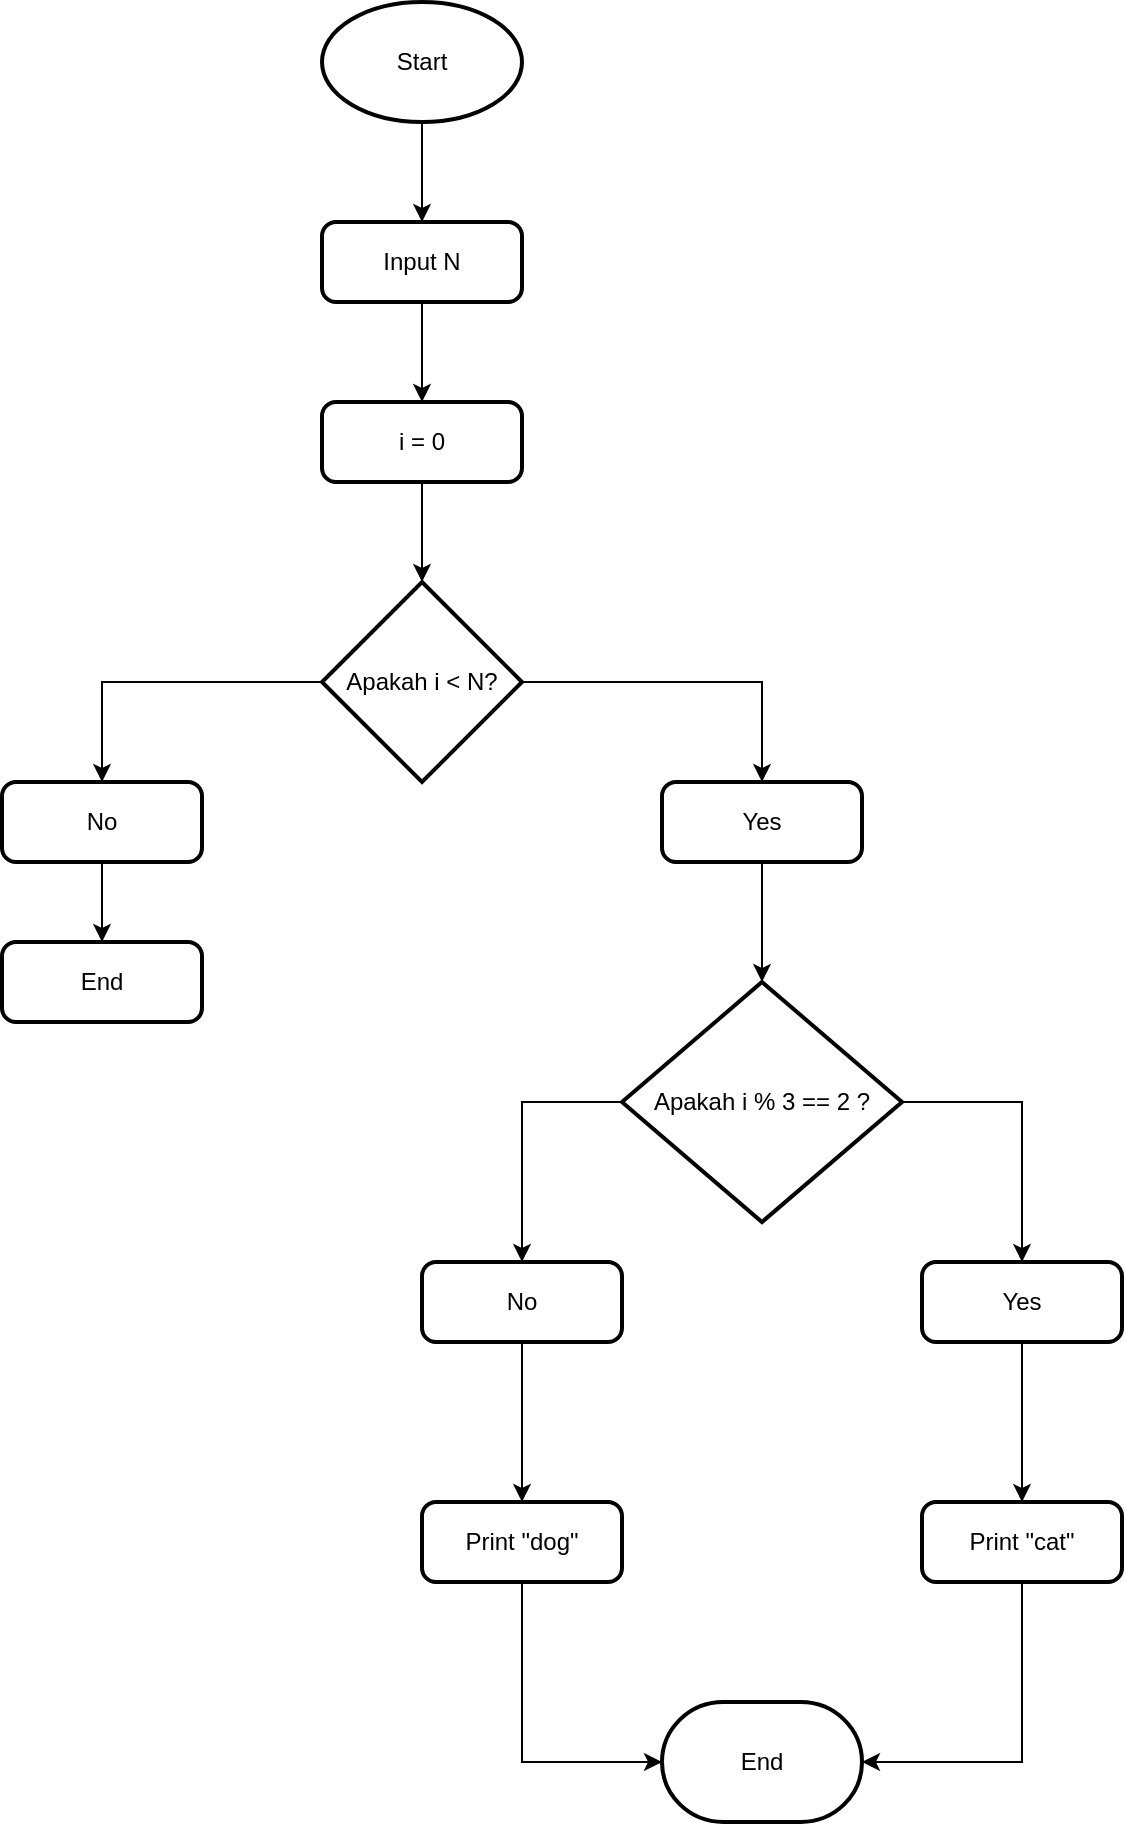 <mxfile version="24.7.17">
  <diagram name="Page-1" id="fkdTdfTSfqe04--LZOhh">
    <mxGraphModel dx="863" dy="505" grid="1" gridSize="10" guides="1" tooltips="1" connect="1" arrows="1" fold="1" page="1" pageScale="1" pageWidth="850" pageHeight="1100" math="0" shadow="0">
      <root>
        <mxCell id="0" />
        <mxCell id="1" parent="0" />
        <mxCell id="vECCvjNEFOKyDlT5g4xr-5" style="edgeStyle=orthogonalEdgeStyle;rounded=0;orthogonalLoop=1;jettySize=auto;html=1;exitX=0.5;exitY=1;exitDx=0;exitDy=0;exitPerimeter=0;entryX=0.5;entryY=0;entryDx=0;entryDy=0;" edge="1" parent="1" source="vECCvjNEFOKyDlT5g4xr-3" target="vECCvjNEFOKyDlT5g4xr-4">
          <mxGeometry relative="1" as="geometry" />
        </mxCell>
        <mxCell id="vECCvjNEFOKyDlT5g4xr-3" value="Start" style="strokeWidth=2;html=1;shape=mxgraph.flowchart.start_1;whiteSpace=wrap;" vertex="1" parent="1">
          <mxGeometry x="390" y="10" width="100" height="60" as="geometry" />
        </mxCell>
        <mxCell id="vECCvjNEFOKyDlT5g4xr-7" style="edgeStyle=orthogonalEdgeStyle;rounded=0;orthogonalLoop=1;jettySize=auto;html=1;exitX=0.5;exitY=1;exitDx=0;exitDy=0;entryX=0.5;entryY=0;entryDx=0;entryDy=0;" edge="1" parent="1" source="vECCvjNEFOKyDlT5g4xr-4" target="vECCvjNEFOKyDlT5g4xr-6">
          <mxGeometry relative="1" as="geometry" />
        </mxCell>
        <mxCell id="vECCvjNEFOKyDlT5g4xr-4" value="Input N" style="rounded=1;whiteSpace=wrap;html=1;absoluteArcSize=1;arcSize=14;strokeWidth=2;" vertex="1" parent="1">
          <mxGeometry x="390" y="120" width="100" height="40" as="geometry" />
        </mxCell>
        <mxCell id="vECCvjNEFOKyDlT5g4xr-6" value="i = 0" style="rounded=1;whiteSpace=wrap;html=1;absoluteArcSize=1;arcSize=14;strokeWidth=2;" vertex="1" parent="1">
          <mxGeometry x="390" y="210" width="100" height="40" as="geometry" />
        </mxCell>
        <mxCell id="vECCvjNEFOKyDlT5g4xr-10" style="edgeStyle=orthogonalEdgeStyle;rounded=0;orthogonalLoop=1;jettySize=auto;html=1;exitX=0;exitY=0.5;exitDx=0;exitDy=0;exitPerimeter=0;entryX=0.5;entryY=0;entryDx=0;entryDy=0;" edge="1" parent="1" source="vECCvjNEFOKyDlT5g4xr-8" target="vECCvjNEFOKyDlT5g4xr-9">
          <mxGeometry relative="1" as="geometry" />
        </mxCell>
        <mxCell id="vECCvjNEFOKyDlT5g4xr-12" style="edgeStyle=orthogonalEdgeStyle;rounded=0;orthogonalLoop=1;jettySize=auto;html=1;exitX=1;exitY=0.5;exitDx=0;exitDy=0;exitPerimeter=0;entryX=0.5;entryY=0;entryDx=0;entryDy=0;" edge="1" parent="1" source="vECCvjNEFOKyDlT5g4xr-8" target="vECCvjNEFOKyDlT5g4xr-11">
          <mxGeometry relative="1" as="geometry" />
        </mxCell>
        <mxCell id="vECCvjNEFOKyDlT5g4xr-8" value="Apakah i &amp;lt; N?" style="strokeWidth=2;html=1;shape=mxgraph.flowchart.decision;whiteSpace=wrap;" vertex="1" parent="1">
          <mxGeometry x="390" y="300" width="100" height="100" as="geometry" />
        </mxCell>
        <mxCell id="vECCvjNEFOKyDlT5g4xr-29" style="edgeStyle=orthogonalEdgeStyle;rounded=0;orthogonalLoop=1;jettySize=auto;html=1;exitX=0.5;exitY=1;exitDx=0;exitDy=0;entryX=0.5;entryY=0;entryDx=0;entryDy=0;" edge="1" parent="1" source="vECCvjNEFOKyDlT5g4xr-9" target="vECCvjNEFOKyDlT5g4xr-27">
          <mxGeometry relative="1" as="geometry" />
        </mxCell>
        <mxCell id="vECCvjNEFOKyDlT5g4xr-9" value="No" style="rounded=1;whiteSpace=wrap;html=1;absoluteArcSize=1;arcSize=14;strokeWidth=2;" vertex="1" parent="1">
          <mxGeometry x="230" y="400" width="100" height="40" as="geometry" />
        </mxCell>
        <mxCell id="vECCvjNEFOKyDlT5g4xr-11" value="Yes" style="rounded=1;whiteSpace=wrap;html=1;absoluteArcSize=1;arcSize=14;strokeWidth=2;" vertex="1" parent="1">
          <mxGeometry x="560" y="400" width="100" height="40" as="geometry" />
        </mxCell>
        <mxCell id="vECCvjNEFOKyDlT5g4xr-13" style="edgeStyle=orthogonalEdgeStyle;rounded=0;orthogonalLoop=1;jettySize=auto;html=1;exitX=0.5;exitY=1;exitDx=0;exitDy=0;entryX=0.5;entryY=0;entryDx=0;entryDy=0;entryPerimeter=0;" edge="1" parent="1" source="vECCvjNEFOKyDlT5g4xr-6" target="vECCvjNEFOKyDlT5g4xr-8">
          <mxGeometry relative="1" as="geometry" />
        </mxCell>
        <mxCell id="vECCvjNEFOKyDlT5g4xr-18" style="edgeStyle=orthogonalEdgeStyle;rounded=0;orthogonalLoop=1;jettySize=auto;html=1;exitX=0;exitY=0.5;exitDx=0;exitDy=0;exitPerimeter=0;entryX=0.5;entryY=0;entryDx=0;entryDy=0;" edge="1" parent="1" source="vECCvjNEFOKyDlT5g4xr-14" target="vECCvjNEFOKyDlT5g4xr-16">
          <mxGeometry relative="1" as="geometry" />
        </mxCell>
        <mxCell id="vECCvjNEFOKyDlT5g4xr-19" style="edgeStyle=orthogonalEdgeStyle;rounded=0;orthogonalLoop=1;jettySize=auto;html=1;exitX=1;exitY=0.5;exitDx=0;exitDy=0;exitPerimeter=0;entryX=0.5;entryY=0;entryDx=0;entryDy=0;" edge="1" parent="1" source="vECCvjNEFOKyDlT5g4xr-14" target="vECCvjNEFOKyDlT5g4xr-17">
          <mxGeometry relative="1" as="geometry" />
        </mxCell>
        <mxCell id="vECCvjNEFOKyDlT5g4xr-14" value="Apakah i % 3 == 2 ?" style="strokeWidth=2;html=1;shape=mxgraph.flowchart.decision;whiteSpace=wrap;" vertex="1" parent="1">
          <mxGeometry x="540" y="500" width="140" height="120" as="geometry" />
        </mxCell>
        <mxCell id="vECCvjNEFOKyDlT5g4xr-15" style="edgeStyle=orthogonalEdgeStyle;rounded=0;orthogonalLoop=1;jettySize=auto;html=1;exitX=0.5;exitY=1;exitDx=0;exitDy=0;entryX=0.5;entryY=0;entryDx=0;entryDy=0;entryPerimeter=0;" edge="1" parent="1" source="vECCvjNEFOKyDlT5g4xr-11" target="vECCvjNEFOKyDlT5g4xr-14">
          <mxGeometry relative="1" as="geometry" />
        </mxCell>
        <mxCell id="vECCvjNEFOKyDlT5g4xr-23" style="edgeStyle=orthogonalEdgeStyle;rounded=0;orthogonalLoop=1;jettySize=auto;html=1;exitX=0.5;exitY=1;exitDx=0;exitDy=0;entryX=0.5;entryY=0;entryDx=0;entryDy=0;" edge="1" parent="1" source="vECCvjNEFOKyDlT5g4xr-16" target="vECCvjNEFOKyDlT5g4xr-20">
          <mxGeometry relative="1" as="geometry" />
        </mxCell>
        <mxCell id="vECCvjNEFOKyDlT5g4xr-16" value="No" style="rounded=1;whiteSpace=wrap;html=1;absoluteArcSize=1;arcSize=14;strokeWidth=2;" vertex="1" parent="1">
          <mxGeometry x="440" y="640" width="100" height="40" as="geometry" />
        </mxCell>
        <mxCell id="vECCvjNEFOKyDlT5g4xr-22" style="edgeStyle=orthogonalEdgeStyle;rounded=0;orthogonalLoop=1;jettySize=auto;html=1;exitX=0.5;exitY=1;exitDx=0;exitDy=0;entryX=0.5;entryY=0;entryDx=0;entryDy=0;" edge="1" parent="1" source="vECCvjNEFOKyDlT5g4xr-17" target="vECCvjNEFOKyDlT5g4xr-21">
          <mxGeometry relative="1" as="geometry" />
        </mxCell>
        <mxCell id="vECCvjNEFOKyDlT5g4xr-17" value="Yes" style="rounded=1;whiteSpace=wrap;html=1;absoluteArcSize=1;arcSize=14;strokeWidth=2;" vertex="1" parent="1">
          <mxGeometry x="690" y="640" width="100" height="40" as="geometry" />
        </mxCell>
        <mxCell id="vECCvjNEFOKyDlT5g4xr-20" value="Print &quot;dog&quot;" style="rounded=1;whiteSpace=wrap;html=1;absoluteArcSize=1;arcSize=14;strokeWidth=2;" vertex="1" parent="1">
          <mxGeometry x="440" y="760" width="100" height="40" as="geometry" />
        </mxCell>
        <mxCell id="vECCvjNEFOKyDlT5g4xr-21" value="Print &quot;cat&quot;" style="rounded=1;whiteSpace=wrap;html=1;absoluteArcSize=1;arcSize=14;strokeWidth=2;" vertex="1" parent="1">
          <mxGeometry x="690" y="760" width="100" height="40" as="geometry" />
        </mxCell>
        <mxCell id="vECCvjNEFOKyDlT5g4xr-24" value="End" style="strokeWidth=2;html=1;shape=mxgraph.flowchart.terminator;whiteSpace=wrap;" vertex="1" parent="1">
          <mxGeometry x="560" y="860" width="100" height="60" as="geometry" />
        </mxCell>
        <mxCell id="vECCvjNEFOKyDlT5g4xr-25" style="edgeStyle=orthogonalEdgeStyle;rounded=0;orthogonalLoop=1;jettySize=auto;html=1;exitX=0.5;exitY=1;exitDx=0;exitDy=0;entryX=0;entryY=0.5;entryDx=0;entryDy=0;entryPerimeter=0;" edge="1" parent="1" source="vECCvjNEFOKyDlT5g4xr-20" target="vECCvjNEFOKyDlT5g4xr-24">
          <mxGeometry relative="1" as="geometry" />
        </mxCell>
        <mxCell id="vECCvjNEFOKyDlT5g4xr-26" style="edgeStyle=orthogonalEdgeStyle;rounded=0;orthogonalLoop=1;jettySize=auto;html=1;exitX=0.5;exitY=1;exitDx=0;exitDy=0;entryX=1;entryY=0.5;entryDx=0;entryDy=0;entryPerimeter=0;" edge="1" parent="1" source="vECCvjNEFOKyDlT5g4xr-21" target="vECCvjNEFOKyDlT5g4xr-24">
          <mxGeometry relative="1" as="geometry" />
        </mxCell>
        <mxCell id="vECCvjNEFOKyDlT5g4xr-27" value="End" style="rounded=1;whiteSpace=wrap;html=1;absoluteArcSize=1;arcSize=14;strokeWidth=2;" vertex="1" parent="1">
          <mxGeometry x="230" y="480" width="100" height="40" as="geometry" />
        </mxCell>
      </root>
    </mxGraphModel>
  </diagram>
</mxfile>
